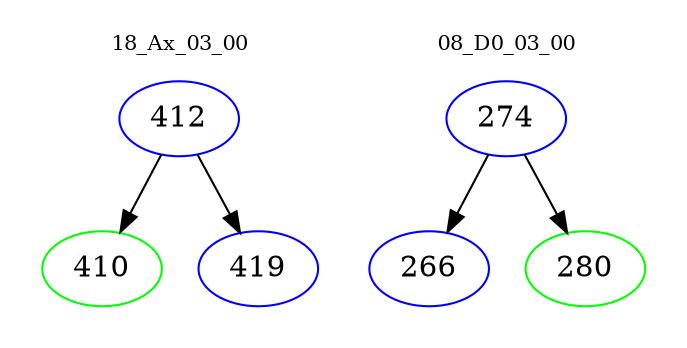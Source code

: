 digraph{
subgraph cluster_0 {
color = white
label = "18_Ax_03_00";
fontsize=10;
T0_412 [label="412", color="blue"]
T0_412 -> T0_410 [color="black"]
T0_410 [label="410", color="green"]
T0_412 -> T0_419 [color="black"]
T0_419 [label="419", color="blue"]
}
subgraph cluster_1 {
color = white
label = "08_D0_03_00";
fontsize=10;
T1_274 [label="274", color="blue"]
T1_274 -> T1_266 [color="black"]
T1_266 [label="266", color="blue"]
T1_274 -> T1_280 [color="black"]
T1_280 [label="280", color="green"]
}
}
